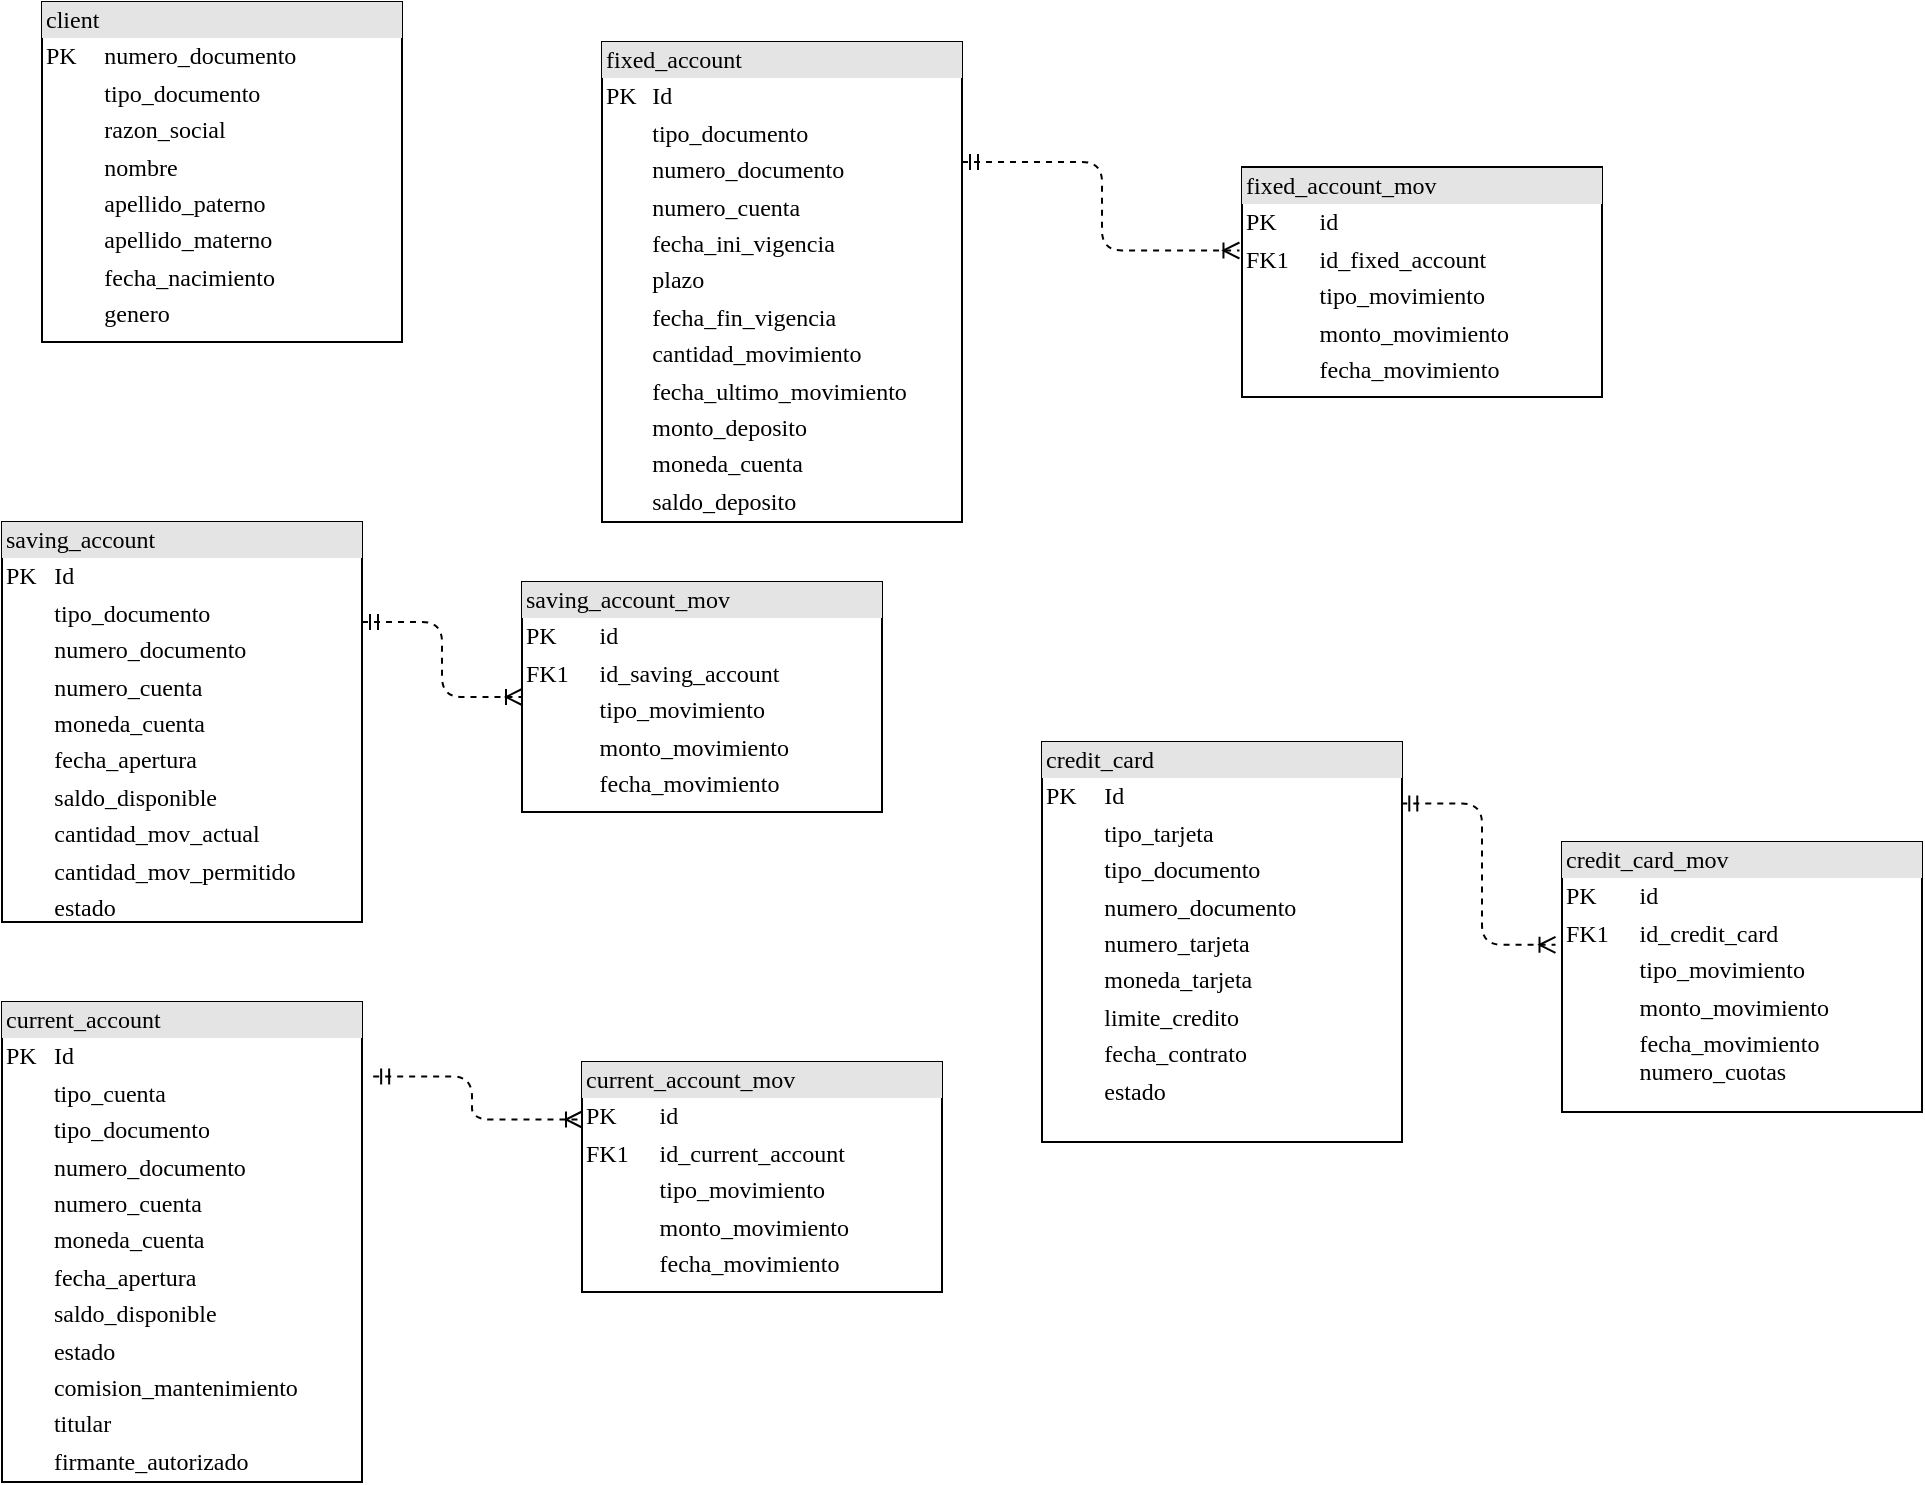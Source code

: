 <mxfile version="20.6.1" type="device"><diagram name="Page-1" id="2ca16b54-16f6-2749-3443-fa8db7711227"><mxGraphModel dx="1038" dy="641" grid="1" gridSize="10" guides="1" tooltips="1" connect="1" arrows="1" fold="1" page="1" pageScale="1" pageWidth="1100" pageHeight="850" background="none" math="0" shadow="0"><root><mxCell id="0"/><mxCell id="1" parent="0"/><mxCell id="ASNwZEcTPJyCmcTb0jw2-1" value="&lt;div style=&quot;box-sizing:border-box;width:100%;background:#e4e4e4;padding:2px;&quot;&gt;client&lt;/div&gt;&lt;table style=&quot;width:100%;font-size:1em;&quot; cellpadding=&quot;2&quot; cellspacing=&quot;0&quot;&gt;&lt;tbody&gt;&lt;tr&gt;&lt;td&gt;PK&lt;/td&gt;&lt;td&gt;numero_documento&lt;/td&gt;&lt;/tr&gt;&lt;tr&gt;&lt;td&gt;&lt;br&gt;&lt;/td&gt;&lt;td&gt;tipo_documento&lt;br&gt;&lt;/td&gt;&lt;/tr&gt;&lt;tr&gt;&lt;td&gt;&lt;br&gt;&lt;/td&gt;&lt;td&gt;razon_social&lt;/td&gt;&lt;/tr&gt;&lt;tr&gt;&lt;td&gt;&lt;/td&gt;&lt;td&gt;nombre&lt;/td&gt;&lt;/tr&gt;&lt;tr&gt;&lt;td&gt;&lt;br&gt;&lt;/td&gt;&lt;td&gt;apellido_paterno&lt;/td&gt;&lt;/tr&gt;&lt;tr&gt;&lt;td&gt;&lt;br&gt;&lt;/td&gt;&lt;td&gt;apellido_materno&lt;/td&gt;&lt;/tr&gt;&lt;tr&gt;&lt;td&gt;&lt;br&gt;&lt;/td&gt;&lt;td&gt;fecha_nacimiento&lt;/td&gt;&lt;/tr&gt;&lt;tr&gt;&lt;td&gt;&lt;br&gt;&lt;/td&gt;&lt;td&gt;genero&lt;/td&gt;&lt;/tr&gt;&lt;tr&gt;&lt;td&gt;&lt;br&gt;&lt;/td&gt;&lt;td&gt;&lt;br&gt;&lt;/td&gt;&lt;/tr&gt;&lt;/tbody&gt;&lt;/table&gt;" style="verticalAlign=top;align=left;overflow=fill;html=1;rounded=0;shadow=0;comic=0;labelBackgroundColor=none;strokeWidth=1;fontFamily=Verdana;fontSize=12" parent="1" vertex="1"><mxGeometry x="60" y="20" width="180" height="170" as="geometry"/></mxCell><mxCell id="dXkP2-pKZmRoO9hh4wt9-1" value="&lt;div style=&quot;box-sizing:border-box;width:100%;background:#e4e4e4;padding:2px;&quot;&gt;fixed_account&lt;/div&gt;&lt;table style=&quot;width:100%;font-size:1em;&quot; cellpadding=&quot;2&quot; cellspacing=&quot;0&quot;&gt;&lt;tbody&gt;&lt;tr&gt;&lt;td&gt;PK&lt;/td&gt;&lt;td&gt;Id&lt;/td&gt;&lt;/tr&gt;&lt;tr&gt;&lt;td&gt;&lt;br&gt;&lt;/td&gt;&lt;td&gt;tipo_documento&lt;/td&gt;&lt;/tr&gt;&lt;tr&gt;&lt;td&gt;&lt;/td&gt;&lt;td&gt;numero_documento&lt;br&gt;&lt;/td&gt;&lt;/tr&gt;&lt;tr&gt;&lt;td&gt;&lt;br&gt;&lt;/td&gt;&lt;td&gt;numero_cuenta&lt;br&gt;&lt;/td&gt;&lt;/tr&gt;&lt;tr&gt;&lt;td&gt;&lt;br&gt;&lt;/td&gt;&lt;td&gt;fecha_ini_vigencia&lt;/td&gt;&lt;/tr&gt;&lt;tr&gt;&lt;td&gt;&lt;br&gt;&lt;/td&gt;&lt;td&gt;plazo&lt;/td&gt;&lt;/tr&gt;&lt;tr&gt;&lt;td&gt;&lt;br&gt;&lt;/td&gt;&lt;td&gt;fecha_fin_vigencia&lt;/td&gt;&lt;/tr&gt;&lt;tr&gt;&lt;td&gt;&lt;br&gt;&lt;/td&gt;&lt;td&gt;cantidad_movimiento&lt;/td&gt;&lt;/tr&gt;&lt;tr&gt;&lt;td&gt;&lt;br&gt;&lt;/td&gt;&lt;td&gt;fecha_ultimo_movimiento&lt;/td&gt;&lt;/tr&gt;&lt;tr&gt;&lt;td&gt;&lt;br&gt;&lt;/td&gt;&lt;td&gt;monto_deposito&lt;/td&gt;&lt;/tr&gt;&lt;tr&gt;&lt;td&gt;&lt;br&gt;&lt;/td&gt;&lt;td&gt;moneda_cuenta&lt;/td&gt;&lt;/tr&gt;&lt;tr&gt;&lt;td&gt;&lt;br&gt;&lt;/td&gt;&lt;td&gt;saldo_deposito&lt;/td&gt;&lt;/tr&gt;&lt;/tbody&gt;&lt;/table&gt;" style="verticalAlign=top;align=left;overflow=fill;html=1;rounded=0;shadow=0;comic=0;labelBackgroundColor=none;strokeWidth=1;fontFamily=Verdana;fontSize=12" parent="1" vertex="1"><mxGeometry x="340" y="40" width="180" height="240" as="geometry"/></mxCell><mxCell id="dXkP2-pKZmRoO9hh4wt9-2" value="&lt;div style=&quot;box-sizing:border-box;width:100%;background:#e4e4e4;padding:2px;&quot;&gt;fixed_account_mov&lt;/div&gt;&lt;table style=&quot;width:100%;font-size:1em;&quot; cellpadding=&quot;2&quot; cellspacing=&quot;0&quot;&gt;&lt;tbody&gt;&lt;tr&gt;&lt;td&gt;PK&lt;/td&gt;&lt;td&gt;id&lt;/td&gt;&lt;/tr&gt;&lt;tr&gt;&lt;td&gt;FK1&lt;/td&gt;&lt;td&gt;id_fixed_account&lt;/td&gt;&lt;/tr&gt;&lt;tr&gt;&lt;td&gt;&lt;/td&gt;&lt;td&gt;tipo_movimiento&lt;/td&gt;&lt;/tr&gt;&lt;tr&gt;&lt;td&gt;&lt;br&gt;&lt;/td&gt;&lt;td&gt;monto_movimiento&lt;/td&gt;&lt;/tr&gt;&lt;tr&gt;&lt;td&gt;&lt;br&gt;&lt;/td&gt;&lt;td&gt;fecha_movimiento&lt;/td&gt;&lt;/tr&gt;&lt;/tbody&gt;&lt;/table&gt;" style="verticalAlign=top;align=left;overflow=fill;html=1;rounded=0;shadow=0;comic=0;labelBackgroundColor=none;strokeWidth=1;fontFamily=Verdana;fontSize=12" parent="1" vertex="1"><mxGeometry x="660" y="102.5" width="180" height="115" as="geometry"/></mxCell><mxCell id="dXkP2-pKZmRoO9hh4wt9-3" style="edgeStyle=orthogonalEdgeStyle;html=1;dashed=1;labelBackgroundColor=none;startArrow=ERmandOne;endArrow=ERoneToMany;fontFamily=Verdana;fontSize=12;align=left;exitX=1;exitY=0.25;exitDx=0;exitDy=0;entryX=-0.007;entryY=0.363;entryDx=0;entryDy=0;entryPerimeter=0;" parent="1" source="dXkP2-pKZmRoO9hh4wt9-1" target="dXkP2-pKZmRoO9hh4wt9-2" edge="1"><mxGeometry relative="1" as="geometry"><mxPoint x="530" y="160" as="sourcePoint"/><mxPoint x="720" y="130" as="targetPoint"/></mxGeometry></mxCell><mxCell id="Y963UhybTmk8EdsTnGHI-2" value="&lt;div style=&quot;box-sizing:border-box;width:100%;background:#e4e4e4;padding:2px;&quot;&gt;saving_account&lt;/div&gt;&lt;table style=&quot;width:100%;font-size:1em;&quot; cellpadding=&quot;2&quot; cellspacing=&quot;0&quot;&gt;&lt;tbody&gt;&lt;tr&gt;&lt;td&gt;PK&lt;/td&gt;&lt;td&gt;Id&lt;/td&gt;&lt;/tr&gt;&lt;tr&gt;&lt;td&gt;&lt;br&gt;&lt;/td&gt;&lt;td&gt;tipo_documento&lt;/td&gt;&lt;/tr&gt;&lt;tr&gt;&lt;td&gt;&lt;/td&gt;&lt;td&gt;numero_documento&lt;br&gt;&lt;/td&gt;&lt;/tr&gt;&lt;tr&gt;&lt;td&gt;&lt;br&gt;&lt;/td&gt;&lt;td&gt;numero_cuenta&lt;br&gt;&lt;/td&gt;&lt;/tr&gt;&lt;tr&gt;&lt;td&gt;&lt;br&gt;&lt;/td&gt;&lt;td&gt;moneda_cuenta&lt;/td&gt;&lt;/tr&gt;&lt;tr&gt;&lt;td&gt;&lt;br&gt;&lt;/td&gt;&lt;td&gt;fecha_apertura&lt;/td&gt;&lt;/tr&gt;&lt;tr&gt;&lt;td&gt;&lt;br&gt;&lt;/td&gt;&lt;td&gt;saldo_disponible&lt;/td&gt;&lt;/tr&gt;&lt;tr&gt;&lt;td&gt;&lt;br&gt;&lt;/td&gt;&lt;td&gt;cantidad_mov_actual&lt;/td&gt;&lt;/tr&gt;&lt;tr&gt;&lt;td&gt;&lt;br&gt;&lt;/td&gt;&lt;td&gt;cantidad_mov_permitido&lt;/td&gt;&lt;/tr&gt;&lt;tr&gt;&lt;td&gt;&lt;br&gt;&lt;/td&gt;&lt;td&gt;estado&lt;/td&gt;&lt;/tr&gt;&lt;/tbody&gt;&lt;/table&gt;" style="verticalAlign=top;align=left;overflow=fill;html=1;rounded=0;shadow=0;comic=0;labelBackgroundColor=none;strokeWidth=1;fontFamily=Verdana;fontSize=12" parent="1" vertex="1"><mxGeometry x="40" y="280" width="180" height="200" as="geometry"/></mxCell><mxCell id="Y963UhybTmk8EdsTnGHI-3" value="&lt;div style=&quot;box-sizing:border-box;width:100%;background:#e4e4e4;padding:2px;&quot;&gt;saving_account_mov&lt;/div&gt;&lt;table style=&quot;width:100%;font-size:1em;&quot; cellpadding=&quot;2&quot; cellspacing=&quot;0&quot;&gt;&lt;tbody&gt;&lt;tr&gt;&lt;td&gt;PK&lt;/td&gt;&lt;td&gt;id&lt;/td&gt;&lt;/tr&gt;&lt;tr&gt;&lt;td&gt;FK1&lt;/td&gt;&lt;td&gt;id_saving_account&lt;/td&gt;&lt;/tr&gt;&lt;tr&gt;&lt;td&gt;&lt;/td&gt;&lt;td&gt;tipo_movimiento&lt;/td&gt;&lt;/tr&gt;&lt;tr&gt;&lt;td&gt;&lt;br&gt;&lt;/td&gt;&lt;td&gt;monto_movimiento&lt;/td&gt;&lt;/tr&gt;&lt;tr&gt;&lt;td&gt;&lt;br&gt;&lt;/td&gt;&lt;td&gt;fecha_movimiento&lt;/td&gt;&lt;/tr&gt;&lt;/tbody&gt;&lt;/table&gt;" style="verticalAlign=top;align=left;overflow=fill;html=1;rounded=0;shadow=0;comic=0;labelBackgroundColor=none;strokeWidth=1;fontFamily=Verdana;fontSize=12" parent="1" vertex="1"><mxGeometry x="300" y="310" width="180" height="115" as="geometry"/></mxCell><mxCell id="Y963UhybTmk8EdsTnGHI-4" style="edgeStyle=orthogonalEdgeStyle;html=1;dashed=1;labelBackgroundColor=none;startArrow=ERmandOne;endArrow=ERoneToMany;fontFamily=Verdana;fontSize=12;align=left;exitX=1;exitY=0.25;exitDx=0;exitDy=0;entryX=0;entryY=0.5;entryDx=0;entryDy=0;" parent="1" source="Y963UhybTmk8EdsTnGHI-2" target="Y963UhybTmk8EdsTnGHI-3" edge="1"><mxGeometry relative="1" as="geometry"><mxPoint x="530" y="110" as="sourcePoint"/><mxPoint x="668.74" y="154.245" as="targetPoint"/></mxGeometry></mxCell><mxCell id="uFCh6NuDtlTpJvt5-BfN-1" value="&lt;div style=&quot;box-sizing:border-box;width:100%;background:#e4e4e4;padding:2px;&quot;&gt;current_account&lt;/div&gt;&lt;table style=&quot;width:100%;font-size:1em;&quot; cellpadding=&quot;2&quot; cellspacing=&quot;0&quot;&gt;&lt;tbody&gt;&lt;tr&gt;&lt;td&gt;PK&lt;/td&gt;&lt;td&gt;Id&lt;/td&gt;&lt;/tr&gt;&lt;tr&gt;&lt;td&gt;&lt;br&gt;&lt;/td&gt;&lt;td&gt;tipo_cuenta&lt;/td&gt;&lt;/tr&gt;&lt;tr&gt;&lt;td&gt;&lt;br&gt;&lt;/td&gt;&lt;td&gt;tipo_documento&lt;/td&gt;&lt;/tr&gt;&lt;tr&gt;&lt;td&gt;&lt;/td&gt;&lt;td&gt;numero_documento&lt;br&gt;&lt;/td&gt;&lt;/tr&gt;&lt;tr&gt;&lt;td&gt;&lt;br&gt;&lt;/td&gt;&lt;td&gt;numero_cuenta&lt;br&gt;&lt;/td&gt;&lt;/tr&gt;&lt;tr&gt;&lt;td&gt;&lt;br&gt;&lt;/td&gt;&lt;td&gt;moneda_cuenta&lt;/td&gt;&lt;/tr&gt;&lt;tr&gt;&lt;td&gt;&lt;br&gt;&lt;/td&gt;&lt;td&gt;fecha_apertura&lt;/td&gt;&lt;/tr&gt;&lt;tr&gt;&lt;td&gt;&lt;br&gt;&lt;/td&gt;&lt;td&gt;saldo_disponible&lt;/td&gt;&lt;/tr&gt;&lt;tr&gt;&lt;td&gt;&lt;br&gt;&lt;/td&gt;&lt;td&gt;estado&lt;/td&gt;&lt;/tr&gt;&lt;tr&gt;&lt;td&gt;&lt;br&gt;&lt;/td&gt;&lt;td&gt;comision_mantenimiento&lt;/td&gt;&lt;/tr&gt;&lt;tr&gt;&lt;td&gt;&lt;br&gt;&lt;/td&gt;&lt;td&gt;titular&lt;/td&gt;&lt;/tr&gt;&lt;tr&gt;&lt;td&gt;&lt;br&gt;&lt;/td&gt;&lt;td&gt;firmante_autorizado&lt;/td&gt;&lt;/tr&gt;&lt;/tbody&gt;&lt;/table&gt;" style="verticalAlign=top;align=left;overflow=fill;html=1;rounded=0;shadow=0;comic=0;labelBackgroundColor=none;strokeWidth=1;fontFamily=Verdana;fontSize=12" parent="1" vertex="1"><mxGeometry x="40" y="520" width="180" height="240" as="geometry"/></mxCell><mxCell id="uFCh6NuDtlTpJvt5-BfN-3" value="&lt;div style=&quot;box-sizing:border-box;width:100%;background:#e4e4e4;padding:2px;&quot;&gt;current_account_mov&lt;/div&gt;&lt;table style=&quot;width:100%;font-size:1em;&quot; cellpadding=&quot;2&quot; cellspacing=&quot;0&quot;&gt;&lt;tbody&gt;&lt;tr&gt;&lt;td&gt;PK&lt;/td&gt;&lt;td&gt;id&lt;/td&gt;&lt;/tr&gt;&lt;tr&gt;&lt;td&gt;FK1&lt;/td&gt;&lt;td&gt;id_current_account&lt;/td&gt;&lt;/tr&gt;&lt;tr&gt;&lt;td&gt;&lt;/td&gt;&lt;td&gt;tipo_movimiento&lt;/td&gt;&lt;/tr&gt;&lt;tr&gt;&lt;td&gt;&lt;br&gt;&lt;/td&gt;&lt;td&gt;monto_movimiento&lt;/td&gt;&lt;/tr&gt;&lt;tr&gt;&lt;td&gt;&lt;br&gt;&lt;/td&gt;&lt;td&gt;fecha_movimiento&lt;/td&gt;&lt;/tr&gt;&lt;/tbody&gt;&lt;/table&gt;" style="verticalAlign=top;align=left;overflow=fill;html=1;rounded=0;shadow=0;comic=0;labelBackgroundColor=none;strokeWidth=1;fontFamily=Verdana;fontSize=12" parent="1" vertex="1"><mxGeometry x="330" y="550" width="180" height="115" as="geometry"/></mxCell><mxCell id="uFCh6NuDtlTpJvt5-BfN-4" style="edgeStyle=orthogonalEdgeStyle;html=1;dashed=1;labelBackgroundColor=none;startArrow=ERmandOne;endArrow=ERoneToMany;fontFamily=Verdana;fontSize=12;align=left;exitX=1.031;exitY=0.155;exitDx=0;exitDy=0;entryX=0;entryY=0.25;entryDx=0;entryDy=0;exitPerimeter=0;" parent="1" source="uFCh6NuDtlTpJvt5-BfN-1" target="uFCh6NuDtlTpJvt5-BfN-3" edge="1"><mxGeometry relative="1" as="geometry"><mxPoint x="20" y="370" as="sourcePoint"/><mxPoint x="100" y="407.5" as="targetPoint"/></mxGeometry></mxCell><mxCell id="vnO2DlCtkSsMJkGjm3bw-1" value="&lt;div style=&quot;box-sizing:border-box;width:100%;background:#e4e4e4;padding:2px;&quot;&gt;credit_card&lt;/div&gt;&lt;table style=&quot;width:100%;font-size:1em;&quot; cellpadding=&quot;2&quot; cellspacing=&quot;0&quot;&gt;&lt;tbody&gt;&lt;tr&gt;&lt;td&gt;PK&lt;/td&gt;&lt;td&gt;Id&lt;/td&gt;&lt;/tr&gt;&lt;tr&gt;&lt;td&gt;&lt;br&gt;&lt;/td&gt;&lt;td&gt;tipo_tarjeta&lt;/td&gt;&lt;/tr&gt;&lt;tr&gt;&lt;td&gt;&lt;br&gt;&lt;/td&gt;&lt;td&gt;tipo_documento&lt;/td&gt;&lt;/tr&gt;&lt;tr&gt;&lt;td&gt;&lt;/td&gt;&lt;td&gt;numero_documento&lt;br&gt;&lt;/td&gt;&lt;/tr&gt;&lt;tr&gt;&lt;td&gt;&lt;br&gt;&lt;/td&gt;&lt;td&gt;numero_tarjeta&lt;/td&gt;&lt;/tr&gt;&lt;tr&gt;&lt;td&gt;&lt;br&gt;&lt;/td&gt;&lt;td&gt;moneda_tarjeta&lt;/td&gt;&lt;/tr&gt;&lt;tr&gt;&lt;td&gt;&lt;br&gt;&lt;/td&gt;&lt;td&gt;limite_credito&lt;/td&gt;&lt;/tr&gt;&lt;tr&gt;&lt;td&gt;&lt;br&gt;&lt;/td&gt;&lt;td&gt;fecha_contrato&lt;/td&gt;&lt;/tr&gt;&lt;tr&gt;&lt;td&gt;&lt;br&gt;&lt;/td&gt;&lt;td&gt;estado&lt;/td&gt;&lt;/tr&gt;&lt;/tbody&gt;&lt;/table&gt;" style="verticalAlign=top;align=left;overflow=fill;html=1;rounded=0;shadow=0;comic=0;labelBackgroundColor=none;strokeWidth=1;fontFamily=Verdana;fontSize=12" parent="1" vertex="1"><mxGeometry x="560" y="390" width="180" height="200" as="geometry"/></mxCell><mxCell id="vnO2DlCtkSsMJkGjm3bw-2" value="&lt;div style=&quot;box-sizing:border-box;width:100%;background:#e4e4e4;padding:2px;&quot;&gt;credit_card_mov&lt;/div&gt;&lt;table style=&quot;width:100%;font-size:1em;&quot; cellpadding=&quot;2&quot; cellspacing=&quot;0&quot;&gt;&lt;tbody&gt;&lt;tr&gt;&lt;td&gt;PK&lt;/td&gt;&lt;td&gt;id&lt;/td&gt;&lt;/tr&gt;&lt;tr&gt;&lt;td&gt;FK1&lt;/td&gt;&lt;td&gt;id_credit_card&lt;/td&gt;&lt;/tr&gt;&lt;tr&gt;&lt;td&gt;&lt;/td&gt;&lt;td&gt;tipo_movimiento&lt;/td&gt;&lt;/tr&gt;&lt;tr&gt;&lt;td&gt;&lt;br&gt;&lt;/td&gt;&lt;td&gt;monto_movimiento&lt;/td&gt;&lt;/tr&gt;&lt;tr&gt;&lt;td&gt;&lt;br&gt;&lt;/td&gt;&lt;td&gt;fecha_movimiento&lt;br&gt;numero_cuotas&lt;/td&gt;&lt;/tr&gt;&lt;tr&gt;&lt;td&gt;&lt;br&gt;&lt;/td&gt;&lt;td&gt;&lt;br&gt;&lt;/td&gt;&lt;/tr&gt;&lt;/tbody&gt;&lt;/table&gt;" style="verticalAlign=top;align=left;overflow=fill;html=1;rounded=0;shadow=0;comic=0;labelBackgroundColor=none;strokeWidth=1;fontFamily=Verdana;fontSize=12" parent="1" vertex="1"><mxGeometry x="820" y="440" width="180" height="135" as="geometry"/></mxCell><mxCell id="vnO2DlCtkSsMJkGjm3bw-3" style="edgeStyle=orthogonalEdgeStyle;html=1;dashed=1;labelBackgroundColor=none;startArrow=ERmandOne;endArrow=ERoneToMany;fontFamily=Verdana;fontSize=12;align=left;exitX=0.998;exitY=0.154;exitDx=0;exitDy=0;exitPerimeter=0;entryX=-0.018;entryY=0.381;entryDx=0;entryDy=0;entryPerimeter=0;" parent="1" source="vnO2DlCtkSsMJkGjm3bw-1" target="vnO2DlCtkSsMJkGjm3bw-2" edge="1"><mxGeometry relative="1" as="geometry"><mxPoint x="780.0" y="425.0" as="sourcePoint"/><mxPoint x="920" y="440" as="targetPoint"/></mxGeometry></mxCell></root></mxGraphModel></diagram></mxfile>